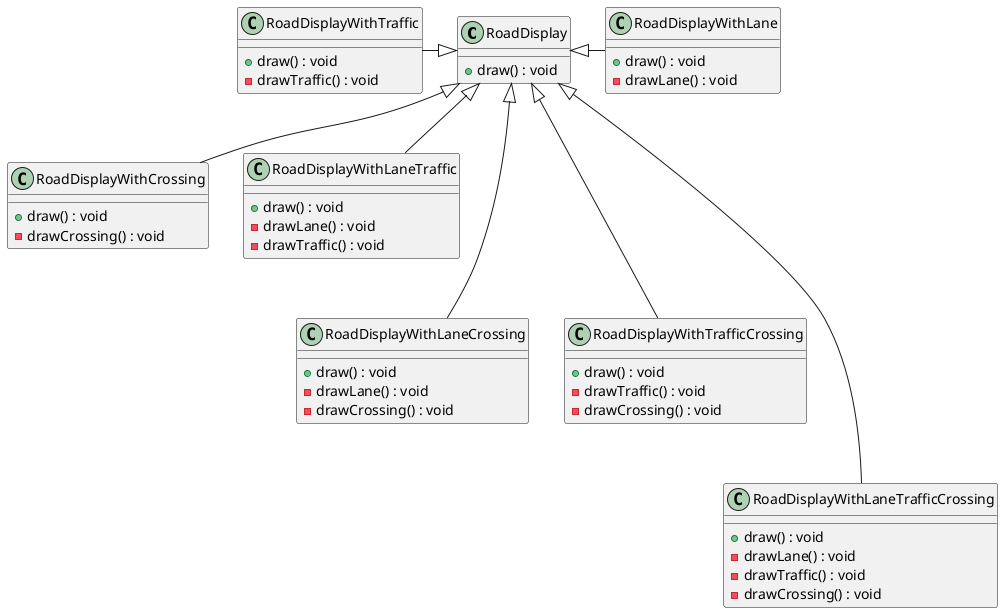 @startuml

class RoadDisplay {
    + draw() : void
}

class RoadDisplayWithLane {
    + draw() : void
    - drawLane() : void
}

class RoadDisplayWithTraffic {
    + draw() : void
    - drawTraffic() : void
}

class RoadDisplayWithCrossing {
    + draw() : void
    - drawCrossing() : void
}

class RoadDisplayWithLaneTraffic {
    + draw() : void
    - drawLane() : void
    - drawTraffic() : void
}

class RoadDisplayWithLaneCrossing {
    + draw() : void
    - drawLane() : void
    - drawCrossing() : void
}

class RoadDisplayWithTrafficCrossing {
    + draw() : void
    - drawTraffic() : void
    - drawCrossing() : void
}

class RoadDisplayWithLaneTrafficCrossing {
    + draw() : void
    - drawLane() : void
    - drawTraffic() : void
    - drawCrossing() : void
}

RoadDisplay <|- RoadDisplayWithLane
RoadDisplayWithTraffic -|> RoadDisplay
RoadDisplay <|-- RoadDisplayWithCrossing
RoadDisplay <|-- RoadDisplayWithLaneTraffic
RoadDisplay <|--- RoadDisplayWithLaneCrossing
RoadDisplay <|--- RoadDisplayWithTrafficCrossing
RoadDisplay <|---- RoadDisplayWithLaneTrafficCrossing


@enduml